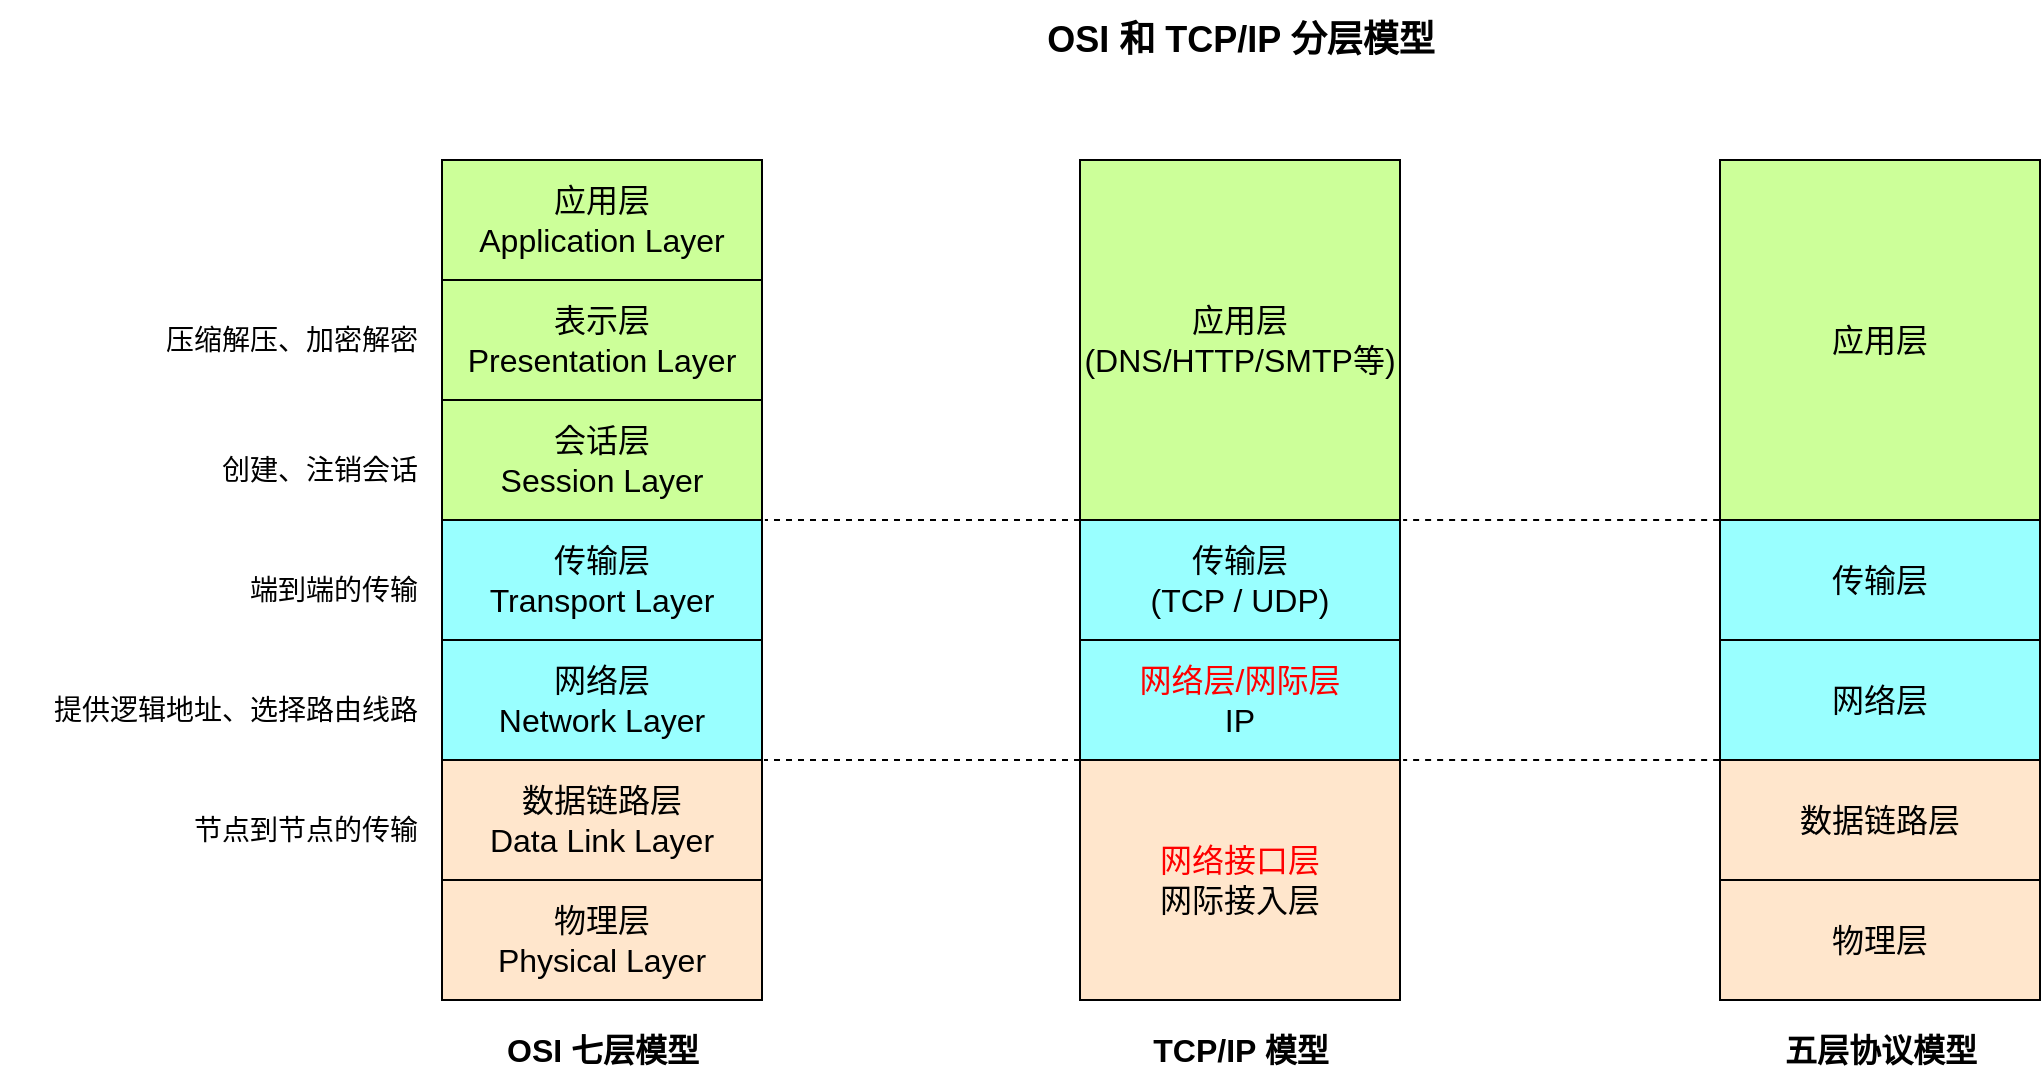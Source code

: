<mxfile>
    <diagram id="KnxmgnudgqGiJWSHdmvA" name="Page-1">
        <mxGraphModel dx="2668" dy="1133" grid="1" gridSize="10" guides="1" tooltips="1" connect="1" arrows="1" fold="1" page="1" pageScale="1" pageWidth="1200" pageHeight="1920" math="0" shadow="0">
            <root>
                <mxCell id="0"/>
                <mxCell id="1" parent="0"/>
                <mxCell id="2" value="应用层&lt;div&gt;Application Layer&lt;/div&gt;" style="rounded=0;whiteSpace=wrap;html=1;fontSize=16;fillColor=#CCFF99;" vertex="1" parent="1">
                    <mxGeometry x="201" y="200" width="160" height="60" as="geometry"/>
                </mxCell>
                <mxCell id="3" value="表示层&lt;div&gt;Presentation Layer&lt;/div&gt;" style="rounded=0;whiteSpace=wrap;html=1;fontSize=16;fillColor=#CCFF99;" vertex="1" parent="1">
                    <mxGeometry x="201" y="260" width="160" height="60" as="geometry"/>
                </mxCell>
                <mxCell id="4" value="会话层&lt;div&gt;Session Layer&lt;/div&gt;" style="rounded=0;whiteSpace=wrap;html=1;fontSize=16;fillColor=#CCFF99;" vertex="1" parent="1">
                    <mxGeometry x="201" y="320" width="160" height="60" as="geometry"/>
                </mxCell>
                <mxCell id="5" value="传输层&lt;div&gt;Transport Layer&lt;/div&gt;" style="rounded=0;whiteSpace=wrap;html=1;fontSize=16;fillColor=#99FFFF;" vertex="1" parent="1">
                    <mxGeometry x="201" y="380" width="160" height="60" as="geometry"/>
                </mxCell>
                <mxCell id="6" value="网络层&lt;div&gt;Network Layer&lt;/div&gt;" style="rounded=0;whiteSpace=wrap;html=1;fontSize=16;fillColor=#99FFFF;" vertex="1" parent="1">
                    <mxGeometry x="201" y="440" width="160" height="60" as="geometry"/>
                </mxCell>
                <mxCell id="7" value="数据链路层&lt;div&gt;Data Link Layer&lt;/div&gt;" style="rounded=0;whiteSpace=wrap;html=1;fontSize=16;fillColor=#FFE6CC;" vertex="1" parent="1">
                    <mxGeometry x="201" y="500" width="160" height="60" as="geometry"/>
                </mxCell>
                <mxCell id="8" value="物理层&lt;div&gt;Physical Layer&lt;/div&gt;" style="rounded=0;whiteSpace=wrap;html=1;fontSize=16;fillColor=#FFE6CC;" vertex="1" parent="1">
                    <mxGeometry x="201" y="560" width="160" height="60" as="geometry"/>
                </mxCell>
                <mxCell id="12" value="应用层&lt;div&gt;(DNS/HTTP/SMTP等)&lt;/div&gt;" style="rounded=0;whiteSpace=wrap;html=1;fontSize=16;fillColor=#CCFF99;" vertex="1" parent="1">
                    <mxGeometry x="520" y="200" width="160" height="180" as="geometry"/>
                </mxCell>
                <mxCell id="15" value="传输层&lt;div&gt;(TCP / UDP)&lt;/div&gt;" style="rounded=0;whiteSpace=wrap;html=1;fontSize=16;fillColor=#99FFFF;" vertex="1" parent="1">
                    <mxGeometry x="520" y="380" width="160" height="60" as="geometry"/>
                </mxCell>
                <mxCell id="16" value="&lt;font style=&quot;color: rgb(255, 0, 0);&quot;&gt;网络层/网际层&lt;/font&gt;&lt;div&gt;IP&lt;/div&gt;" style="rounded=0;whiteSpace=wrap;html=1;fontSize=16;fillColor=#99FFFF;" vertex="1" parent="1">
                    <mxGeometry x="520" y="440" width="160" height="60" as="geometry"/>
                </mxCell>
                <mxCell id="18" value="&lt;font style=&quot;color: rgb(255, 0, 0);&quot;&gt;网络接口层&lt;/font&gt;&lt;div&gt;网际接入层&lt;/div&gt;" style="rounded=0;whiteSpace=wrap;html=1;fontSize=16;fillColor=#FFE6CC;" vertex="1" parent="1">
                    <mxGeometry x="520" y="500" width="160" height="120" as="geometry"/>
                </mxCell>
                <mxCell id="19" value="应用层" style="rounded=0;whiteSpace=wrap;html=1;fontSize=16;fillColor=#CCFF99;" vertex="1" parent="1">
                    <mxGeometry x="840" y="200" width="160" height="180" as="geometry"/>
                </mxCell>
                <mxCell id="22" value="传输层" style="rounded=0;whiteSpace=wrap;html=1;fontSize=16;fillColor=#99FFFF;" vertex="1" parent="1">
                    <mxGeometry x="840" y="380" width="160" height="60" as="geometry"/>
                </mxCell>
                <mxCell id="23" value="网络层" style="rounded=0;whiteSpace=wrap;html=1;fontSize=16;fillColor=#99FFFF;" vertex="1" parent="1">
                    <mxGeometry x="840" y="440" width="160" height="60" as="geometry"/>
                </mxCell>
                <mxCell id="24" value="数据链路层" style="rounded=0;whiteSpace=wrap;html=1;fontSize=16;fillColor=#FFE6CC;" vertex="1" parent="1">
                    <mxGeometry x="840" y="500" width="160" height="60" as="geometry"/>
                </mxCell>
                <mxCell id="25" value="物理层" style="rounded=0;whiteSpace=wrap;html=1;fontSize=16;fillColor=#FFE6CC;" vertex="1" parent="1">
                    <mxGeometry x="840" y="560" width="160" height="60" as="geometry"/>
                </mxCell>
                <mxCell id="26" value="" style="endArrow=none;dashed=1;html=1;entryX=1.009;entryY=-0.001;entryDx=0;entryDy=0;entryPerimeter=0;" edge="1" parent="1" target="5">
                    <mxGeometry width="50" height="50" relative="1" as="geometry">
                        <mxPoint x="520" y="380" as="sourcePoint"/>
                        <mxPoint x="371" y="380" as="targetPoint"/>
                    </mxGeometry>
                </mxCell>
                <mxCell id="27" value="" style="endArrow=none;dashed=1;html=1;entryX=1.009;entryY=-0.001;entryDx=0;entryDy=0;entryPerimeter=0;" edge="1" parent="1">
                    <mxGeometry width="50" height="50" relative="1" as="geometry">
                        <mxPoint x="520" y="500.06" as="sourcePoint"/>
                        <mxPoint x="362" y="500.06" as="targetPoint"/>
                    </mxGeometry>
                </mxCell>
                <mxCell id="28" value="" style="endArrow=none;dashed=1;html=1;entryX=1.009;entryY=-0.001;entryDx=0;entryDy=0;entryPerimeter=0;" edge="1" parent="1">
                    <mxGeometry width="50" height="50" relative="1" as="geometry">
                        <mxPoint x="839.56" y="380" as="sourcePoint"/>
                        <mxPoint x="681.56" y="380" as="targetPoint"/>
                    </mxGeometry>
                </mxCell>
                <mxCell id="29" value="" style="endArrow=none;dashed=1;html=1;entryX=1.009;entryY=-0.001;entryDx=0;entryDy=0;entryPerimeter=0;" edge="1" parent="1">
                    <mxGeometry width="50" height="50" relative="1" as="geometry">
                        <mxPoint x="839.56" y="500" as="sourcePoint"/>
                        <mxPoint x="681.56" y="500" as="targetPoint"/>
                    </mxGeometry>
                </mxCell>
                <mxCell id="30" value="&lt;font style=&quot;font-size: 16px;&quot;&gt;&lt;b&gt;OSI 七层模型&lt;/b&gt;&lt;/font&gt;" style="text;html=1;align=center;verticalAlign=middle;resizable=0;points=[];autosize=1;strokeColor=none;fillColor=none;" vertex="1" parent="1">
                    <mxGeometry x="221" y="630" width="120" height="30" as="geometry"/>
                </mxCell>
                <mxCell id="31" value="&lt;font style=&quot;font-size: 16px;&quot;&gt;TCP/IP 模型&lt;/font&gt;" style="text;html=1;align=center;verticalAlign=middle;resizable=0;points=[];autosize=1;strokeColor=none;fillColor=none;fontStyle=1" vertex="1" parent="1">
                    <mxGeometry x="545" y="630" width="110" height="30" as="geometry"/>
                </mxCell>
                <mxCell id="32" value="&lt;font style=&quot;font-size: 16px;&quot;&gt;五层协议模型&lt;/font&gt;" style="text;html=1;align=center;verticalAlign=middle;resizable=0;points=[];autosize=1;strokeColor=none;fillColor=none;fontStyle=1" vertex="1" parent="1">
                    <mxGeometry x="860" y="630" width="120" height="30" as="geometry"/>
                </mxCell>
                <mxCell id="34" value="压缩解压、加密解密" style="text;html=1;align=right;verticalAlign=middle;resizable=0;points=[];autosize=1;strokeColor=none;fillColor=none;fontSize=14;" vertex="1" parent="1">
                    <mxGeometry x="40" y="275" width="150" height="30" as="geometry"/>
                </mxCell>
                <mxCell id="35" value="创建、注销会话" style="text;html=1;align=right;verticalAlign=middle;resizable=0;points=[];autosize=1;strokeColor=none;fillColor=none;fontSize=14;" vertex="1" parent="1">
                    <mxGeometry x="70" y="340" width="120" height="30" as="geometry"/>
                </mxCell>
                <mxCell id="36" value="端到端的传输" style="text;html=1;align=right;verticalAlign=middle;resizable=0;points=[];autosize=1;strokeColor=none;fillColor=none;fontSize=14;" vertex="1" parent="1">
                    <mxGeometry x="80" y="400" width="110" height="30" as="geometry"/>
                </mxCell>
                <mxCell id="37" value="提供逻辑地址、选择路由线路" style="text;html=1;align=right;verticalAlign=middle;resizable=0;points=[];autosize=1;strokeColor=none;fillColor=none;fontSize=14;" vertex="1" parent="1">
                    <mxGeometry x="-20" y="460" width="210" height="30" as="geometry"/>
                </mxCell>
                <mxCell id="38" value="节点到节点的传输" style="text;html=1;align=right;verticalAlign=middle;resizable=0;points=[];autosize=1;strokeColor=none;fillColor=none;fontSize=14;" vertex="1" parent="1">
                    <mxGeometry x="50" y="520" width="140" height="30" as="geometry"/>
                </mxCell>
                <mxCell id="39" value="&lt;font style=&quot;font-size: 18px;&quot;&gt;&lt;b style=&quot;&quot;&gt;OSI 和 TCP/IP 分层模型&lt;/b&gt;&lt;/font&gt;" style="text;html=1;align=center;verticalAlign=middle;resizable=0;points=[];autosize=1;strokeColor=none;fillColor=none;" vertex="1" parent="1">
                    <mxGeometry x="490" y="120" width="220" height="40" as="geometry"/>
                </mxCell>
            </root>
        </mxGraphModel>
    </diagram>
</mxfile>